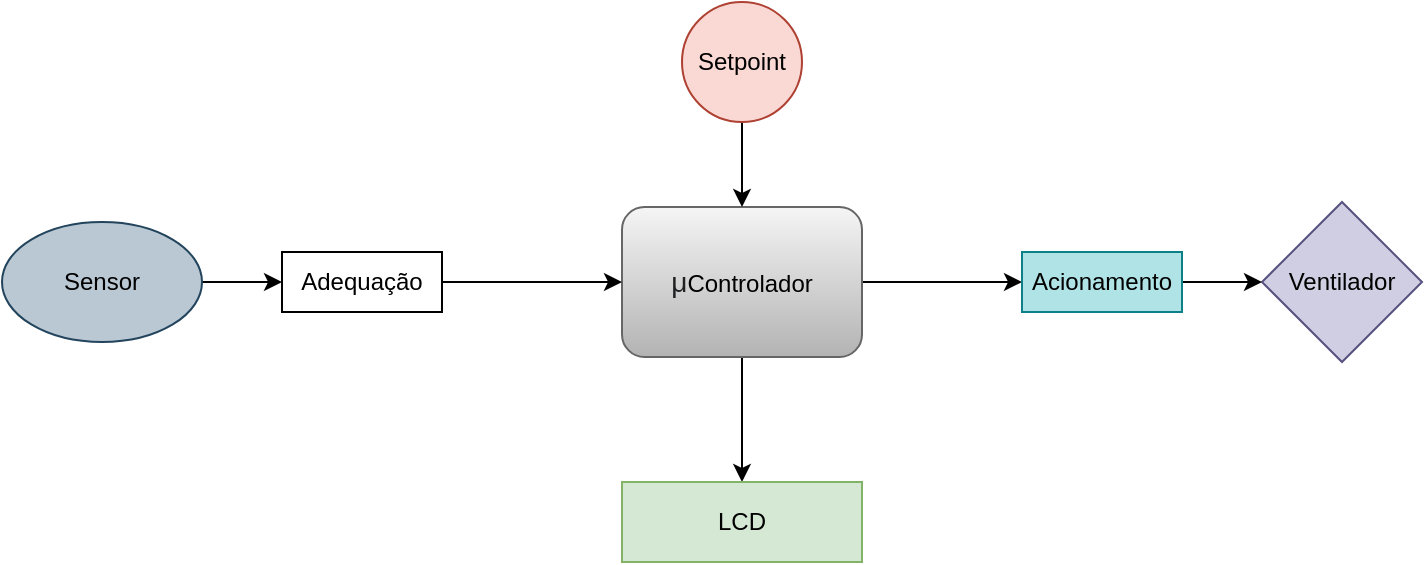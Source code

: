 <mxfile version="20.3.1" type="github">
  <diagram id="C5RBs43oDa-KdzZeNtuy" name="Page-1">
    <mxGraphModel dx="1366" dy="725" grid="1" gridSize="10" guides="1" tooltips="1" connect="1" arrows="1" fold="1" page="1" pageScale="1" pageWidth="827" pageHeight="1169" math="0" shadow="0">
      <root>
        <mxCell id="WIyWlLk6GJQsqaUBKTNV-0" />
        <mxCell id="WIyWlLk6GJQsqaUBKTNV-1" parent="WIyWlLk6GJQsqaUBKTNV-0" />
        <mxCell id="V7hTzxYA86uIfPX5H81l-7" style="edgeStyle=orthogonalEdgeStyle;rounded=0;orthogonalLoop=1;jettySize=auto;html=1;exitX=1;exitY=0.5;exitDx=0;exitDy=0;fontFamily=Helvetica;entryX=0;entryY=0.5;entryDx=0;entryDy=0;" parent="WIyWlLk6GJQsqaUBKTNV-1" source="V7hTzxYA86uIfPX5H81l-0" target="V7hTzxYA86uIfPX5H81l-9" edge="1">
          <mxGeometry relative="1" as="geometry">
            <mxPoint x="620.0" y="179.667" as="targetPoint" />
          </mxGeometry>
        </mxCell>
        <mxCell id="V7hTzxYA86uIfPX5H81l-14" style="edgeStyle=orthogonalEdgeStyle;rounded=0;orthogonalLoop=1;jettySize=auto;html=1;exitX=0.5;exitY=1;exitDx=0;exitDy=0;entryX=0.5;entryY=0;entryDx=0;entryDy=0;fontFamily=Helvetica;" parent="WIyWlLk6GJQsqaUBKTNV-1" source="V7hTzxYA86uIfPX5H81l-0" target="V7hTzxYA86uIfPX5H81l-13" edge="1">
          <mxGeometry relative="1" as="geometry" />
        </mxCell>
        <mxCell id="V7hTzxYA86uIfPX5H81l-0" value="&lt;p&gt;&lt;span style=&quot;color: rgb(32, 33, 34); font-size: 14px; text-align: start;&quot;&gt;μ&lt;/span&gt;Controlador&lt;/p&gt;" style="rounded=1;whiteSpace=wrap;html=1;fontSize=12;glass=0;strokeWidth=1;shadow=0;fillColor=#f5f5f5;strokeColor=#666666;gradientColor=#b3b3b3;" parent="WIyWlLk6GJQsqaUBKTNV-1" vertex="1">
          <mxGeometry x="350" y="142.5" width="120" height="75" as="geometry" />
        </mxCell>
        <mxCell id="V7hTzxYA86uIfPX5H81l-2" style="edgeStyle=orthogonalEdgeStyle;rounded=0;orthogonalLoop=1;jettySize=auto;html=1;entryX=0;entryY=0.5;entryDx=0;entryDy=0;exitX=1;exitY=0.5;exitDx=0;exitDy=0;" parent="WIyWlLk6GJQsqaUBKTNV-1" source="V7hTzxYA86uIfPX5H81l-3" target="V7hTzxYA86uIfPX5H81l-0" edge="1">
          <mxGeometry relative="1" as="geometry">
            <mxPoint x="420" y="180" as="sourcePoint" />
          </mxGeometry>
        </mxCell>
        <mxCell id="V7hTzxYA86uIfPX5H81l-3" value="Adequação" style="rounded=0;whiteSpace=wrap;html=1;" parent="WIyWlLk6GJQsqaUBKTNV-1" vertex="1">
          <mxGeometry x="180" y="165" width="80" height="30" as="geometry" />
        </mxCell>
        <mxCell id="V7hTzxYA86uIfPX5H81l-5" style="edgeStyle=orthogonalEdgeStyle;rounded=0;orthogonalLoop=1;jettySize=auto;html=1;exitX=1;exitY=0.5;exitDx=0;exitDy=0;entryX=0;entryY=0.5;entryDx=0;entryDy=0;fontFamily=Helvetica;" parent="WIyWlLk6GJQsqaUBKTNV-1" source="V7hTzxYA86uIfPX5H81l-4" target="V7hTzxYA86uIfPX5H81l-3" edge="1">
          <mxGeometry relative="1" as="geometry" />
        </mxCell>
        <mxCell id="V7hTzxYA86uIfPX5H81l-4" value="Sensor" style="ellipse;whiteSpace=wrap;html=1;fillColor=#bac8d3;strokeColor=#23445d;" parent="WIyWlLk6GJQsqaUBKTNV-1" vertex="1">
          <mxGeometry x="40" y="150" width="100" height="60" as="geometry" />
        </mxCell>
        <mxCell id="V7hTzxYA86uIfPX5H81l-6" value="Ventilador" style="rhombus;whiteSpace=wrap;html=1;fontFamily=Helvetica;fillColor=#d0cee2;strokeColor=#56517e;" parent="WIyWlLk6GJQsqaUBKTNV-1" vertex="1">
          <mxGeometry x="670" y="140" width="80" height="80" as="geometry" />
        </mxCell>
        <mxCell id="V7hTzxYA86uIfPX5H81l-11" style="edgeStyle=orthogonalEdgeStyle;rounded=0;orthogonalLoop=1;jettySize=auto;html=1;exitX=1;exitY=0.5;exitDx=0;exitDy=0;entryX=0;entryY=0.5;entryDx=0;entryDy=0;fontFamily=Helvetica;" parent="WIyWlLk6GJQsqaUBKTNV-1" source="V7hTzxYA86uIfPX5H81l-9" target="V7hTzxYA86uIfPX5H81l-6" edge="1">
          <mxGeometry relative="1" as="geometry" />
        </mxCell>
        <mxCell id="V7hTzxYA86uIfPX5H81l-9" value="Acionamento" style="rounded=0;whiteSpace=wrap;html=1;fillColor=#b0e3e6;strokeColor=#0e8088;" parent="WIyWlLk6GJQsqaUBKTNV-1" vertex="1">
          <mxGeometry x="550" y="165" width="80" height="30" as="geometry" />
        </mxCell>
        <mxCell id="V7hTzxYA86uIfPX5H81l-13" value="LCD" style="rounded=0;whiteSpace=wrap;html=1;fontFamily=Helvetica;fillColor=#d5e8d4;strokeColor=#82b366;" parent="WIyWlLk6GJQsqaUBKTNV-1" vertex="1">
          <mxGeometry x="350" y="280" width="120" height="40" as="geometry" />
        </mxCell>
        <mxCell id="V7hTzxYA86uIfPX5H81l-18" value="" style="edgeStyle=orthogonalEdgeStyle;rounded=0;orthogonalLoop=1;jettySize=auto;html=1;fontFamily=Helvetica;" parent="WIyWlLk6GJQsqaUBKTNV-1" source="V7hTzxYA86uIfPX5H81l-15" target="V7hTzxYA86uIfPX5H81l-0" edge="1">
          <mxGeometry relative="1" as="geometry" />
        </mxCell>
        <mxCell id="V7hTzxYA86uIfPX5H81l-15" value="Setpoint" style="ellipse;whiteSpace=wrap;html=1;aspect=fixed;fontFamily=Helvetica;fillColor=#fad9d5;strokeColor=#ae4132;" parent="WIyWlLk6GJQsqaUBKTNV-1" vertex="1">
          <mxGeometry x="380" y="40" width="60" height="60" as="geometry" />
        </mxCell>
      </root>
    </mxGraphModel>
  </diagram>
</mxfile>
